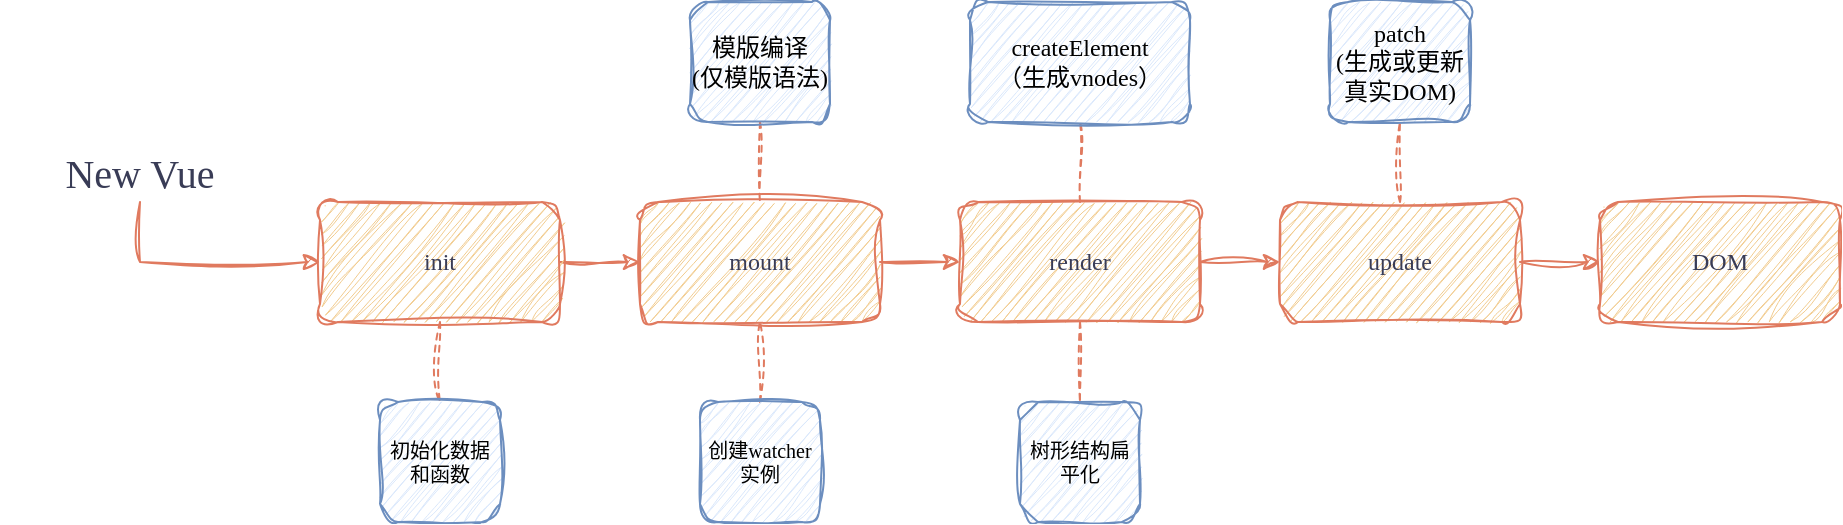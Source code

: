 <mxfile version="20.8.16" type="device"><diagram name="Page-1" id="bJKFyme3LzLpT3v4kJ4S"><mxGraphModel dx="928" dy="833" grid="1" gridSize="10" guides="1" tooltips="1" connect="1" arrows="1" fold="1" page="1" pageScale="1" pageWidth="3300" pageHeight="4681" math="0" shadow="0"><root><mxCell id="0"/><mxCell id="1" parent="0"/><mxCell id="YTf2KRAd_fFeyjoZe2r7-15" style="edgeStyle=orthogonalEdgeStyle;rounded=0;sketch=1;hachureGap=4;jiggle=2;curveFitting=1;orthogonalLoop=1;jettySize=auto;html=1;exitX=1;exitY=0.5;exitDx=0;exitDy=0;entryX=0;entryY=0.5;entryDx=0;entryDy=0;strokeColor=#E07A5F;fontFamily=Comic Sans MS;fontSize=8;fontColor=default;fillColor=#F2CC8F;labelBackgroundColor=none;" edge="1" parent="1" source="YTf2KRAd_fFeyjoZe2r7-1" target="YTf2KRAd_fFeyjoZe2r7-9"><mxGeometry relative="1" as="geometry"/></mxCell><mxCell id="YTf2KRAd_fFeyjoZe2r7-16" style="edgeStyle=orthogonalEdgeStyle;rounded=0;sketch=1;hachureGap=4;jiggle=2;curveFitting=1;orthogonalLoop=1;jettySize=auto;html=1;exitX=0.5;exitY=1;exitDx=0;exitDy=0;entryX=0.5;entryY=0;entryDx=0;entryDy=0;strokeColor=none;fontFamily=Comic Sans MS;fontSize=8;fontColor=default;fillColor=#F2CC8F;labelBackgroundColor=none;" edge="1" parent="1" source="YTf2KRAd_fFeyjoZe2r7-1" target="YTf2KRAd_fFeyjoZe2r7-14"><mxGeometry relative="1" as="geometry"/></mxCell><mxCell id="YTf2KRAd_fFeyjoZe2r7-17" style="edgeStyle=orthogonalEdgeStyle;rounded=0;sketch=1;hachureGap=4;jiggle=2;curveFitting=1;orthogonalLoop=1;jettySize=auto;html=1;entryX=0.5;entryY=0;entryDx=0;entryDy=0;strokeColor=#E07A5F;fontFamily=Comic Sans MS;fontSize=8;fontColor=default;startArrow=none;startFill=0;fillColor=#F2CC8F;endArrow=none;endFill=0;labelBackgroundColor=none;dashed=1;strokeWidth=1;" edge="1" parent="1" source="YTf2KRAd_fFeyjoZe2r7-1" target="YTf2KRAd_fFeyjoZe2r7-14"><mxGeometry relative="1" as="geometry"/></mxCell><mxCell id="YTf2KRAd_fFeyjoZe2r7-41" style="edgeStyle=orthogonalEdgeStyle;rounded=0;sketch=1;hachureGap=4;jiggle=2;curveFitting=1;orthogonalLoop=1;jettySize=auto;html=1;entryX=0.5;entryY=1;entryDx=0;entryDy=0;strokeColor=#E07A5F;strokeWidth=1;fontFamily=Comic Sans MS;fontSize=16;fontColor=#393C56;endArrow=none;endFill=0;fillColor=#F2CC8F;startArrow=classic;startFill=1;" edge="1" parent="1" source="YTf2KRAd_fFeyjoZe2r7-1" target="YTf2KRAd_fFeyjoZe2r7-36"><mxGeometry relative="1" as="geometry"/></mxCell><mxCell id="YTf2KRAd_fFeyjoZe2r7-1" value="init" style="rounded=1;whiteSpace=wrap;html=1;sketch=1;curveFitting=1;jiggle=2;labelBackgroundColor=none;fillColor=#F2CC8F;strokeColor=#E07A5F;fontColor=#393C56;fontFamily=Comic Sans MS;" vertex="1" parent="1"><mxGeometry x="360" y="430" width="120" height="60" as="geometry"/></mxCell><mxCell id="YTf2KRAd_fFeyjoZe2r7-4" value="DOM" style="rounded=1;whiteSpace=wrap;html=1;sketch=1;curveFitting=1;jiggle=2;labelBackgroundColor=none;fillColor=#F2CC8F;strokeColor=#E07A5F;fontColor=#393C56;fontFamily=Comic Sans MS;" vertex="1" parent="1"><mxGeometry x="1000" y="430" width="120" height="60" as="geometry"/></mxCell><mxCell id="YTf2KRAd_fFeyjoZe2r7-18" style="edgeStyle=orthogonalEdgeStyle;rounded=0;sketch=1;hachureGap=4;jiggle=2;curveFitting=1;orthogonalLoop=1;jettySize=auto;html=1;exitX=0.5;exitY=1;exitDx=0;exitDy=0;entryX=0.5;entryY=0;entryDx=0;entryDy=0;strokeColor=#E07A5F;fontFamily=Comic Sans MS;fontSize=8;fontColor=default;startArrow=none;startFill=0;endArrow=none;endFill=0;fillColor=#F2CC8F;labelBackgroundColor=none;dashed=1;strokeWidth=1;" edge="1" parent="1" source="YTf2KRAd_fFeyjoZe2r7-8" target="YTf2KRAd_fFeyjoZe2r7-9"><mxGeometry relative="1" as="geometry"/></mxCell><mxCell id="YTf2KRAd_fFeyjoZe2r7-8" value="模版编译&lt;br&gt;(仅模版语法)" style="rounded=1;whiteSpace=wrap;html=1;sketch=1;curveFitting=1;jiggle=2;labelBackgroundColor=none;fillColor=#dae8fc;strokeColor=#6c8ebf;fontFamily=Comic Sans MS;" vertex="1" parent="1"><mxGeometry x="545" y="330" width="70" height="60" as="geometry"/></mxCell><mxCell id="YTf2KRAd_fFeyjoZe2r7-27" style="edgeStyle=orthogonalEdgeStyle;rounded=0;sketch=1;hachureGap=4;jiggle=2;curveFitting=1;orthogonalLoop=1;jettySize=auto;html=1;exitX=1;exitY=0.5;exitDx=0;exitDy=0;entryX=0;entryY=0.5;entryDx=0;entryDy=0;strokeColor=#E07A5F;fontFamily=Comic Sans MS;fontSize=16;fontColor=#393C56;fillColor=#F2CC8F;" edge="1" parent="1" source="YTf2KRAd_fFeyjoZe2r7-9" target="YTf2KRAd_fFeyjoZe2r7-10"><mxGeometry relative="1" as="geometry"/></mxCell><mxCell id="YTf2KRAd_fFeyjoZe2r7-9" value="mount" style="rounded=1;whiteSpace=wrap;html=1;sketch=1;curveFitting=1;jiggle=2;labelBackgroundColor=none;fillColor=#F2CC8F;strokeColor=#E07A5F;fontColor=#393C56;fontFamily=Comic Sans MS;" vertex="1" parent="1"><mxGeometry x="520" y="430" width="120" height="60" as="geometry"/></mxCell><mxCell id="YTf2KRAd_fFeyjoZe2r7-28" style="edgeStyle=orthogonalEdgeStyle;rounded=0;sketch=1;hachureGap=4;jiggle=2;curveFitting=1;orthogonalLoop=1;jettySize=auto;html=1;exitX=1;exitY=0.5;exitDx=0;exitDy=0;entryX=0;entryY=0.5;entryDx=0;entryDy=0;strokeColor=#E07A5F;fontFamily=Comic Sans MS;fontSize=16;fontColor=#393C56;fillColor=#F2CC8F;" edge="1" parent="1" source="YTf2KRAd_fFeyjoZe2r7-10" target="YTf2KRAd_fFeyjoZe2r7-12"><mxGeometry relative="1" as="geometry"/></mxCell><mxCell id="YTf2KRAd_fFeyjoZe2r7-33" style="edgeStyle=orthogonalEdgeStyle;rounded=0;sketch=1;hachureGap=4;jiggle=2;curveFitting=1;orthogonalLoop=1;jettySize=auto;html=1;exitX=0.5;exitY=1;exitDx=0;exitDy=0;dashed=1;strokeColor=#E07A5F;strokeWidth=1;fontFamily=Comic Sans MS;fontSize=16;fontColor=#393C56;endArrow=none;endFill=0;fillColor=#F2CC8F;" edge="1" parent="1" source="YTf2KRAd_fFeyjoZe2r7-10" target="YTf2KRAd_fFeyjoZe2r7-24"><mxGeometry relative="1" as="geometry"/></mxCell><mxCell id="YTf2KRAd_fFeyjoZe2r7-34" style="edgeStyle=orthogonalEdgeStyle;rounded=0;sketch=1;hachureGap=4;jiggle=2;curveFitting=1;orthogonalLoop=1;jettySize=auto;html=1;exitX=0.5;exitY=0;exitDx=0;exitDy=0;entryX=0.5;entryY=1;entryDx=0;entryDy=0;dashed=1;strokeColor=#E07A5F;strokeWidth=1;fontFamily=Comic Sans MS;fontSize=16;fontColor=#393C56;endArrow=none;endFill=0;fillColor=#F2CC8F;" edge="1" parent="1" source="YTf2KRAd_fFeyjoZe2r7-10" target="YTf2KRAd_fFeyjoZe2r7-22"><mxGeometry relative="1" as="geometry"/></mxCell><mxCell id="YTf2KRAd_fFeyjoZe2r7-10" value="render" style="rounded=1;whiteSpace=wrap;html=1;sketch=1;curveFitting=1;jiggle=2;labelBackgroundColor=none;fillColor=#F2CC8F;strokeColor=#E07A5F;fontColor=#393C56;fontFamily=Comic Sans MS;" vertex="1" parent="1"><mxGeometry x="680" y="430" width="120" height="60" as="geometry"/></mxCell><mxCell id="YTf2KRAd_fFeyjoZe2r7-29" style="edgeStyle=orthogonalEdgeStyle;rounded=0;sketch=1;hachureGap=4;jiggle=2;curveFitting=1;orthogonalLoop=1;jettySize=auto;html=1;exitX=1;exitY=0.5;exitDx=0;exitDy=0;entryX=0;entryY=0.5;entryDx=0;entryDy=0;strokeColor=#E07A5F;fontFamily=Comic Sans MS;fontSize=16;fontColor=#393C56;fillColor=#F2CC8F;" edge="1" parent="1" source="YTf2KRAd_fFeyjoZe2r7-12" target="YTf2KRAd_fFeyjoZe2r7-4"><mxGeometry relative="1" as="geometry"/></mxCell><mxCell id="YTf2KRAd_fFeyjoZe2r7-35" style="edgeStyle=orthogonalEdgeStyle;rounded=0;sketch=1;hachureGap=4;jiggle=2;curveFitting=1;orthogonalLoop=1;jettySize=auto;html=1;exitX=0.5;exitY=0;exitDx=0;exitDy=0;entryX=0.5;entryY=1;entryDx=0;entryDy=0;dashed=1;strokeColor=#E07A5F;strokeWidth=1;fontFamily=Comic Sans MS;fontSize=16;fontColor=#393C56;endArrow=none;endFill=0;fillColor=#F2CC8F;" edge="1" parent="1" source="YTf2KRAd_fFeyjoZe2r7-12" target="YTf2KRAd_fFeyjoZe2r7-20"><mxGeometry relative="1" as="geometry"/></mxCell><mxCell id="YTf2KRAd_fFeyjoZe2r7-12" value="update" style="rounded=1;whiteSpace=wrap;html=1;sketch=1;curveFitting=1;jiggle=2;labelBackgroundColor=none;fillColor=#F2CC8F;strokeColor=#E07A5F;fontColor=#393C56;fontFamily=Comic Sans MS;" vertex="1" parent="1"><mxGeometry x="840" y="430" width="120" height="60" as="geometry"/></mxCell><mxCell id="YTf2KRAd_fFeyjoZe2r7-14" value="初始化数据和函数" style="rounded=1;whiteSpace=wrap;html=1;sketch=1;hachureGap=4;jiggle=2;curveFitting=1;strokeColor=#6c8ebf;fontFamily=Comic Sans MS;fontSize=10;fillColor=#dae8fc;labelBackgroundColor=none;" vertex="1" parent="1"><mxGeometry x="390" y="530" width="60" height="60" as="geometry"/></mxCell><mxCell id="YTf2KRAd_fFeyjoZe2r7-20" value="patch&lt;br&gt;(生成或更新真实DOM)" style="rounded=1;whiteSpace=wrap;html=1;sketch=1;curveFitting=1;jiggle=2;labelBackgroundColor=none;fillColor=#dae8fc;strokeColor=#6c8ebf;fontFamily=Comic Sans MS;" vertex="1" parent="1"><mxGeometry x="865" y="330" width="70" height="60" as="geometry"/></mxCell><mxCell id="YTf2KRAd_fFeyjoZe2r7-22" value="createElement&lt;br&gt;（生成vnodes）" style="rounded=1;whiteSpace=wrap;html=1;sketch=1;curveFitting=1;jiggle=2;labelBackgroundColor=none;fillColor=#dae8fc;strokeColor=#6c8ebf;fontFamily=Comic Sans MS;" vertex="1" parent="1"><mxGeometry x="685" y="330" width="110" height="60" as="geometry"/></mxCell><mxCell id="YTf2KRAd_fFeyjoZe2r7-32" style="edgeStyle=orthogonalEdgeStyle;rounded=0;sketch=1;hachureGap=4;jiggle=2;curveFitting=1;orthogonalLoop=1;jettySize=auto;html=1;exitX=0.5;exitY=0;exitDx=0;exitDy=0;entryX=0.5;entryY=1;entryDx=0;entryDy=0;strokeColor=#E07A5F;fontFamily=Comic Sans MS;fontSize=16;fontColor=#393C56;fillColor=#F2CC8F;dashed=1;strokeWidth=1;endArrow=none;endFill=0;" edge="1" parent="1" source="YTf2KRAd_fFeyjoZe2r7-23" target="YTf2KRAd_fFeyjoZe2r7-9"><mxGeometry relative="1" as="geometry"/></mxCell><mxCell id="YTf2KRAd_fFeyjoZe2r7-23" value="创建watcher实例" style="rounded=1;whiteSpace=wrap;html=1;sketch=1;hachureGap=4;jiggle=2;curveFitting=1;strokeColor=#6c8ebf;fontFamily=Comic Sans MS;fontSize=10;fillColor=#dae8fc;labelBackgroundColor=none;" vertex="1" parent="1"><mxGeometry x="550" y="530" width="60" height="60" as="geometry"/></mxCell><mxCell id="YTf2KRAd_fFeyjoZe2r7-24" value="树形结构扁平化" style="rounded=1;whiteSpace=wrap;html=1;sketch=1;hachureGap=4;jiggle=2;curveFitting=1;strokeColor=#6c8ebf;fontFamily=Comic Sans MS;fontSize=10;fillColor=#dae8fc;labelBackgroundColor=none;" vertex="1" parent="1"><mxGeometry x="710" y="530" width="60" height="60" as="geometry"/></mxCell><mxCell id="YTf2KRAd_fFeyjoZe2r7-36" value="New Vue" style="text;html=1;strokeColor=none;fillColor=none;align=center;verticalAlign=middle;whiteSpace=wrap;rounded=0;fontSize=20;fontFamily=Comic Sans MS;fontColor=#393C56;" vertex="1" parent="1"><mxGeometry x="200" y="400" width="140" height="30" as="geometry"/></mxCell></root></mxGraphModel></diagram></mxfile>